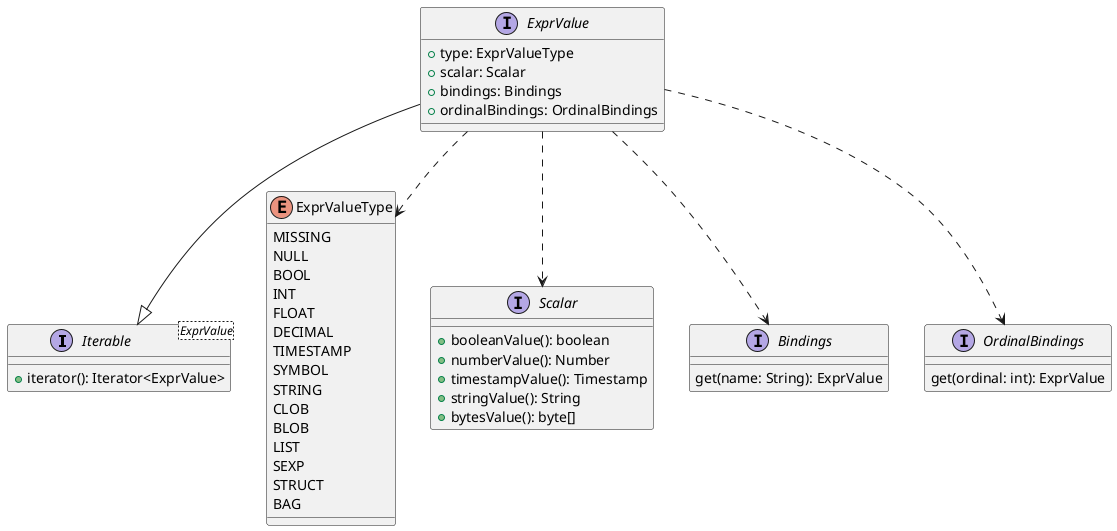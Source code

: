 @startuml
interface Iterable<ExprValue> {
  +iterator(): Iterator<ExprValue>
}

interface ExprValue {
  +type: ExprValueType
  +scalar: Scalar
  +bindings: Bindings
  +ordinalBindings: OrdinalBindings
}

enum ExprValueType {
  MISSING
  NULL
  BOOL
  INT
  FLOAT
  DECIMAL
  TIMESTAMP
  SYMBOL
  STRING
  CLOB
  BLOB
  LIST
  SEXP
  STRUCT
  BAG
}

interface Scalar {
  +booleanValue(): boolean
  +numberValue(): Number
  +timestampValue(): Timestamp
  +stringValue(): String
  +bytesValue(): byte[]
}

interface Bindings {
  get(name: String): ExprValue
}

interface OrdinalBindings {
  get(ordinal: int): ExprValue
}

ExprValue --|> Iterable

ExprValue ..> ExprValueType
ExprValue ..> Scalar
ExprValue ..> Bindings
ExprValue ..> OrdinalBindings

@enduml
